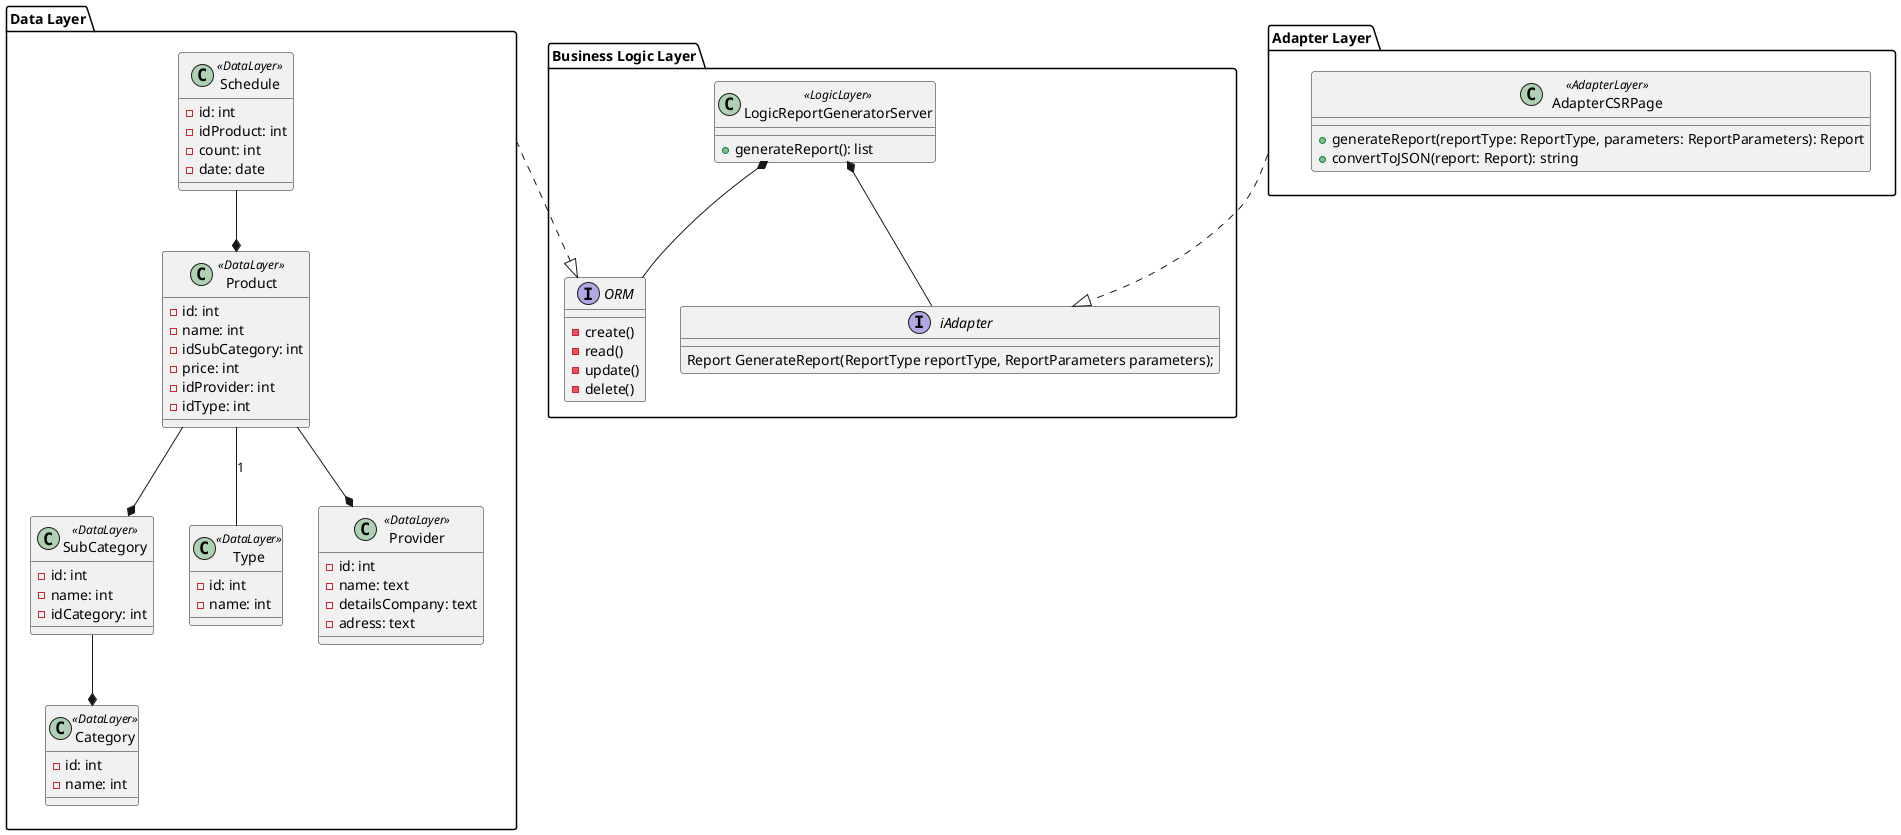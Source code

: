 @startuml

'!define DataLayer class #DDDDDD
'!define LogicLayer class #FFA500
'!define AdapterLayer class #87CEEB

!define endclass

package "Data Layer" {
  class Product <<DataLayer>> {
    - id: int
    - name: int
    - idSubCategory: int
    - price: int
    - idProvider: int
    - idType: int
  }
  class SubCategory <<DataLayer>> {
    - id: int
    - name: int
    - idCategory: int
  }
  class Category <<DataLayer>> {
    - id: int
    - name: int
  }
  class Schedule <<DataLayer>> {
    - id: int
    - idProduct: int
    - count: int
    - date: date
  }
  class Type <<DataLayer>> {
    - id: int
    - name: int
  }
  class Provider <<DataLayer>> {
    - id: int
    - name: text
    - detailsCompany: text
    - adress: text
  }
}

package "Business Logic Layer" {
  class LogicReportGeneratorServer <<LogicLayer>> {
    + generateReport(): list
  }
  interface ORM {
  -create()
  -read()
  -update()
  -delete()
  }

  interface iAdapter {
    Report GenerateReport(ReportType reportType, ReportParameters parameters);
  }
}
LogicReportGeneratorServer *-- ORM
LogicReportGeneratorServer *-- iAdapter



package "Adapter Layer" {
  class AdapterCSRPage <<AdapterLayer>> {
    + generateReport(reportType: ReportType, parameters: ReportParameters): Report
    + convertToJSON(report: Report): string

  }
}

Product --* SubCategory
Product -- Type : 1
Product --* Provider
SubCategory --* Category
Schedule --* Product
"Data Layer" ..|> ORM
"Adapter Layer" ..|> iAdapter

@enduml
